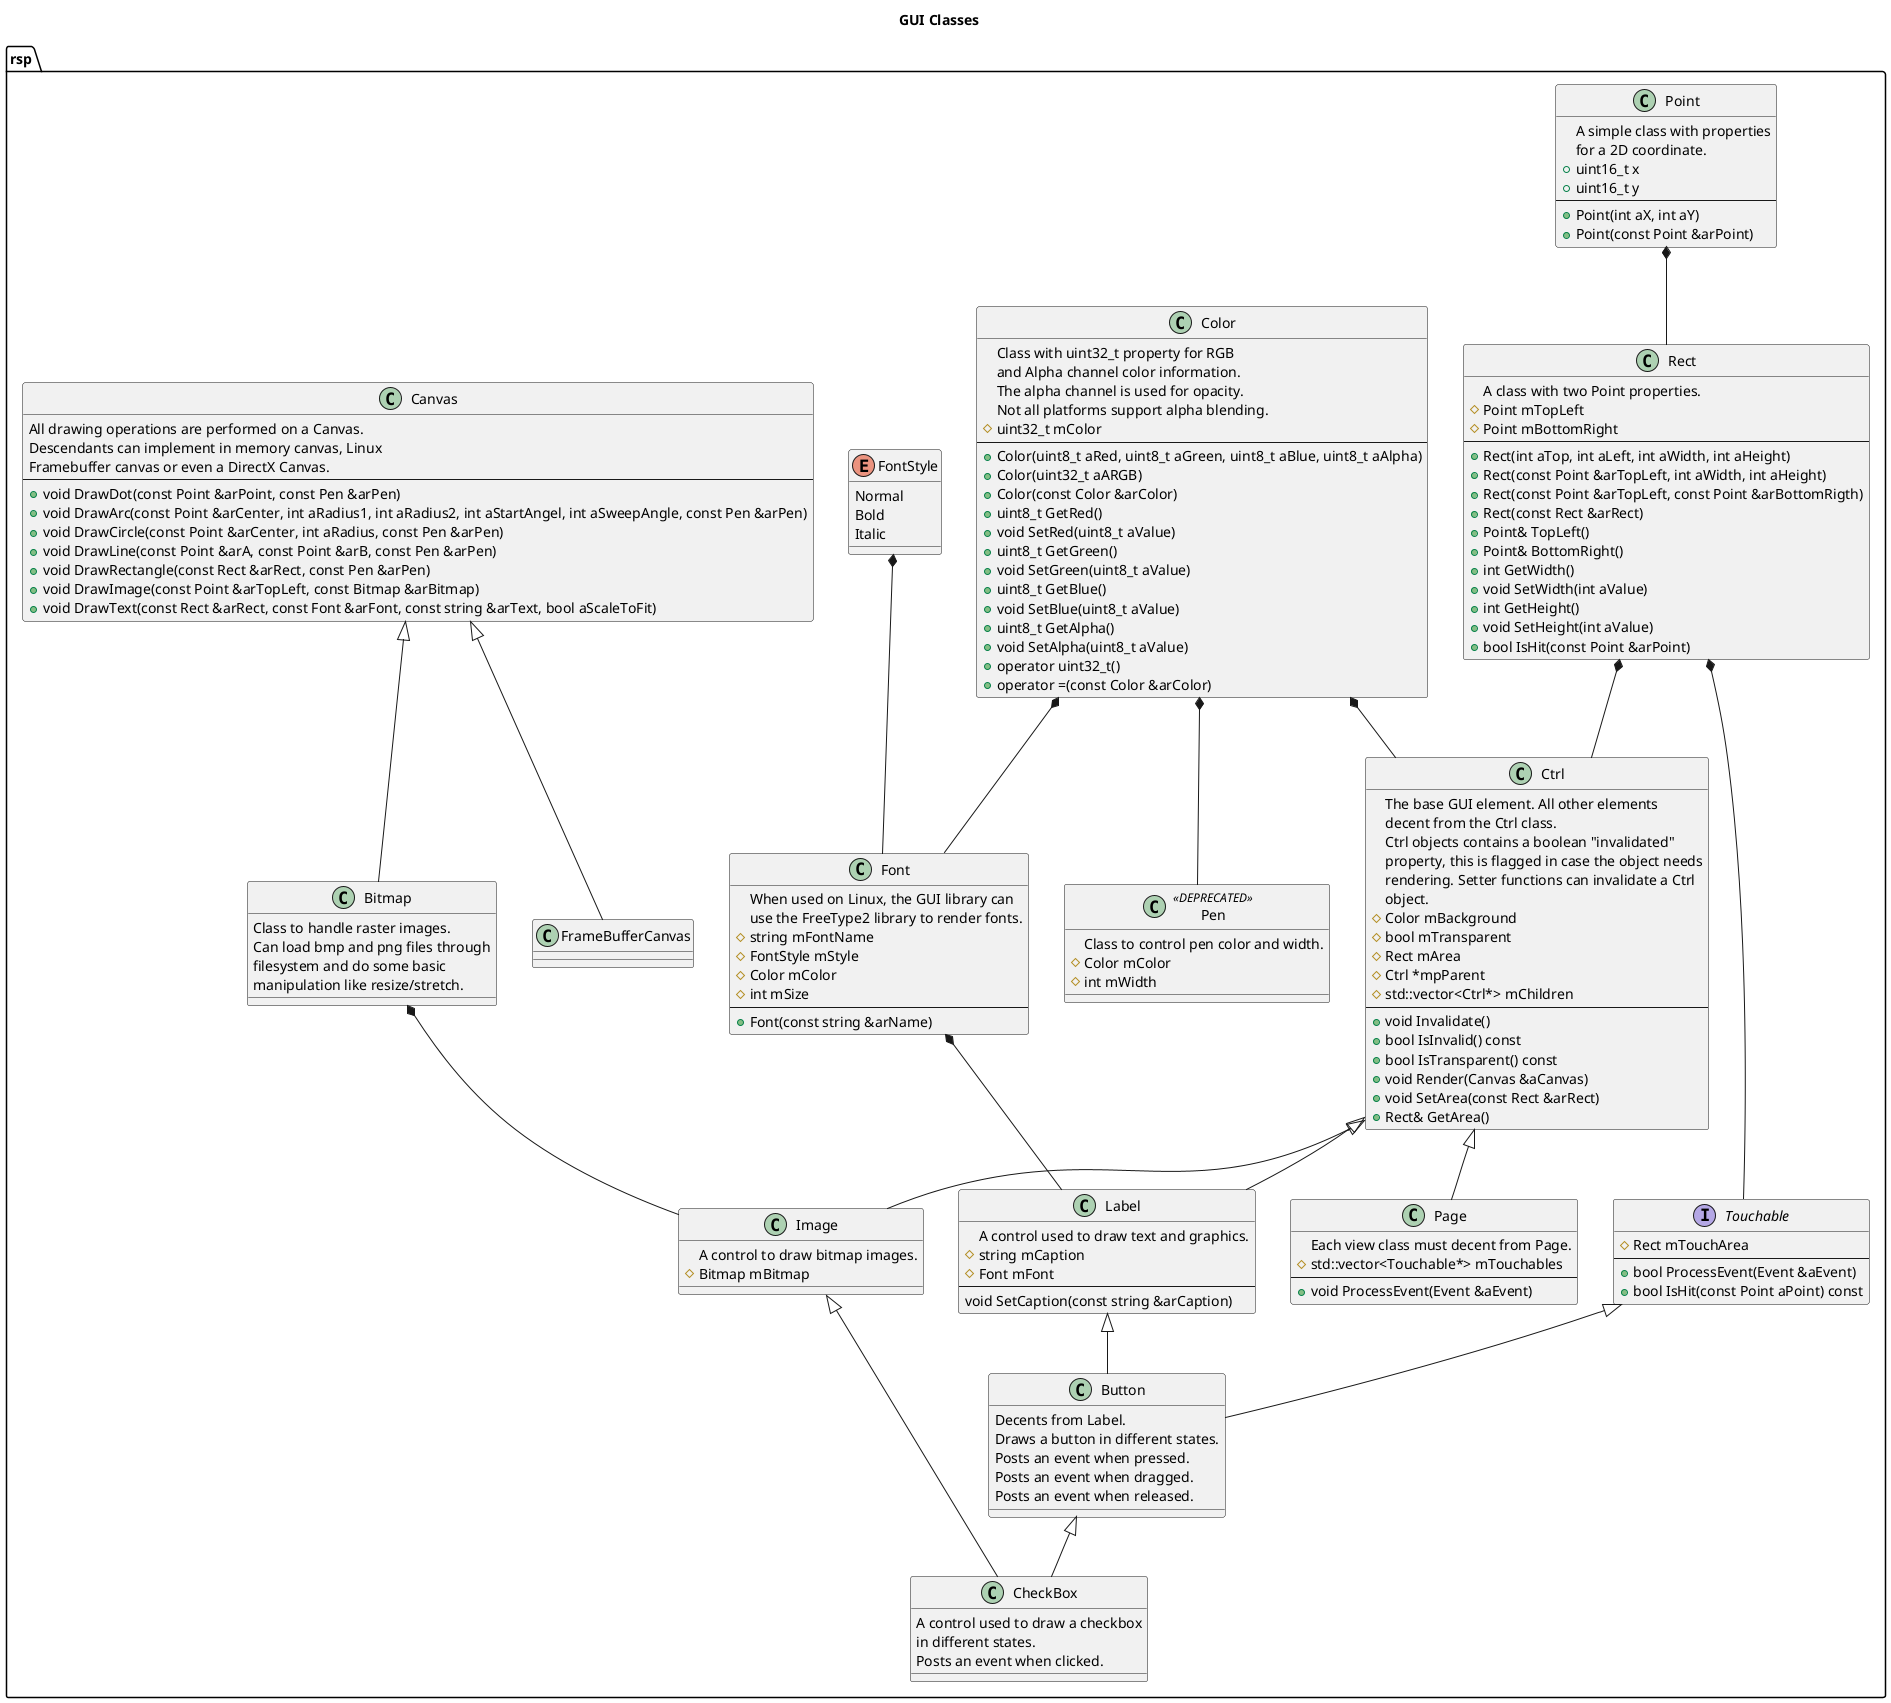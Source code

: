 @startuml

title GUI Classes

namespace rsp {

class Point {
    A simple class with properties\nfor a 2D coordinate.
    +uint16_t x
    +uint16_t y
--
    +Point(int aX, int aY)
    +Point(const Point &arPoint)
}

class Rect {
    A class with two Point properties.
    #Point mTopLeft
    #Point mBottomRight
--
    +Rect(int aTop, int aLeft, int aWidth, int aHeight)
    +Rect(const Point &arTopLeft, int aWidth, int aHeight)
    +Rect(const Point &arTopLeft, const Point &arBottomRigth)
    +Rect(const Rect &arRect)
    +Point& TopLeft()
    +Point& BottomRight()
    +int GetWidth()
    +void SetWidth(int aValue)
    +int GetHeight()
    +void SetHeight(int aValue)
    +bool IsHit(const Point &arPoint)
}
Point *-- Rect

class Color {
    Class with uint32_t property for RGB
    and Alpha channel color information.
    The alpha channel is used for opacity.
    Not all platforms support alpha blending.
    #uint32_t mColor
--
    +Color(uint8_t aRed, uint8_t aGreen, uint8_t aBlue, uint8_t aAlpha)
    +Color(uint32_t aARGB)
    +Color(const Color &arColor)
    +uint8_t GetRed()
    +void SetRed(uint8_t aValue)
    +uint8_t GetGreen()
    +void SetGreen(uint8_t aValue)
    +uint8_t GetBlue()
    +void SetBlue(uint8_t aValue)
    +uint8_t GetAlpha()
    +void SetAlpha(uint8_t aValue)
    +operator uint32_t()
    +operator =(const Color &arColor)
}

enum FontStyle {
    Normal
    Bold
    Italic
}

class Font {
    When used on Linux, the GUI library can
    use the FreeType2 library to render fonts.
    #string mFontName
    #FontStyle mStyle
    #Color mColor
    #int mSize
--
    +Font(const string &arName)
}
FontStyle *-- Font
Color *-- Font

class Pen <<DEPRECATED>> {
    Class to control pen color and width.
    #Color mColor
    #int mWidth
}
Color *-- Pen

class Bitmap {
    Class to handle raster images.
    Can load bmp and png files through
    filesystem and do some basic
    manipulation like resize/stretch.
}

class Canvas {
    All drawing operations are performed on a Canvas.
    Descendants can implement in memory canvas, Linux
    Framebuffer canvas or even a DirectX Canvas.
--
    +void DrawDot(const Point &arPoint, const Pen &arPen)
    +void DrawArc(const Point &arCenter, int aRadius1, int aRadius2, int aStartAngel, int aSweepAngle, const Pen &arPen)
    +void DrawCircle(const Point &arCenter, int aRadius, const Pen &arPen)
    +void DrawLine(const Point &arA, const Point &arB, const Pen &arPen)
    +void DrawRectangle(const Rect &arRect, const Pen &arPen)
    +void DrawImage(const Point &arTopLeft, const Bitmap &arBitmap)
    +void DrawText(const Rect &arRect, const Font &arFont, const string &arText, bool aScaleToFit)
}
Canvas <|-- Bitmap

class FrameBufferCanvas {
}
Canvas <|-- FrameBufferCanvas

interface Touchable {
    #Rect mTouchArea
--
    +bool ProcessEvent(Event &aEvent)
    +bool IsHit(const Point aPoint) const
}
Rect *-- Touchable

class Ctrl {
    The base GUI element. All other elements
    decent from the Ctrl class.
    Ctrl objects contains a boolean "invalidated"
    property, this is flagged in case the object needs
    rendering. Setter functions can invalidate a Ctrl
    object.
    #Color mBackground
    #bool mTransparent
    #Rect mArea
    #Ctrl *mpParent
    #std::vector<Ctrl*> mChildren
--
    +void Invalidate()
    +bool IsInvalid() const
    +bool IsTransparent() const
    +void Render(Canvas &aCanvas)
    +void SetArea(const Rect &arRect)
    +Rect& GetArea()
}
Color *-- Ctrl
Rect *-- Ctrl

class Page {
    Each view class must decent from Page.
    #std::vector<Touchable*> mTouchables
--
    +void ProcessEvent(Event &aEvent)
}
Ctrl <|-- Page 

class Image {
    A control to draw bitmap images.
    #Bitmap mBitmap
}
Ctrl <|-- Image
Bitmap *-- Image

class Label {
    A control used to draw text and graphics.
    #string mCaption
    #Font mFont
--
    void SetCaption(const string &arCaption)
}
Ctrl <|-- Label
Font *-- Label

class Button {
    Decents from Label.
    Draws a button in different states.
    Posts an event when pressed.
    Posts an event when dragged.
    Posts an event when released.
}
Label <|-- Button
Touchable <|-- Button

class CheckBox {
    A control used to draw a checkbox
    in different states.
    Posts an event when clicked.
}
Button <|-- CheckBox
Image <|-- CheckBox

}

@enduml

